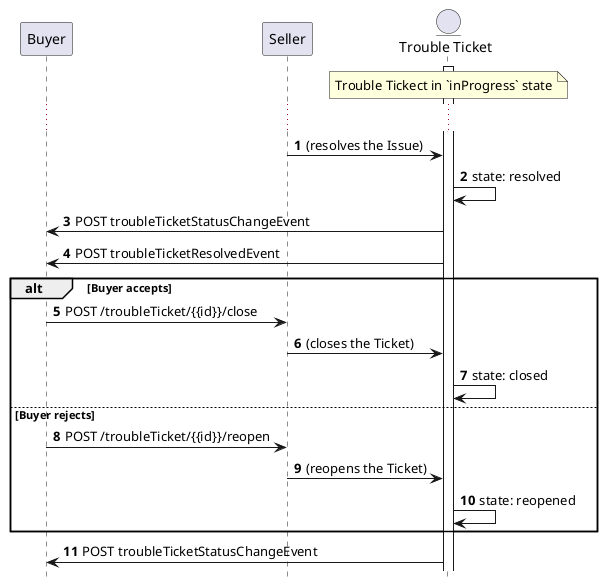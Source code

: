 @startuml

hide footbox

participant Buyer
participant Seller


entity "Trouble Ticket" as TT
activate TT

autonumber

note over TT: Trouble Tickect in `inProgress` state

...

Seller -> TT: (resolves the Issue)
TT -> TT: state: resolved

TT -> Buyer: POST troubleTicketStatusChangeEvent
TT -> Buyer: POST troubleTicketResolvedEvent

alt Buyer accepts
  Buyer -> Seller : POST /troubleTicket/{{id}}/close
  Seller -> TT: (closes the Ticket)
  TT -> TT: state: closed
else Buyer rejects
  Buyer -> Seller : POST /troubleTicket/{{id}}/reopen
  Seller -> TT: (reopens the Ticket)
  TT -> TT: state: reopened
end

TT -> Buyer: POST troubleTicketStatusChangeEvent



@enduml